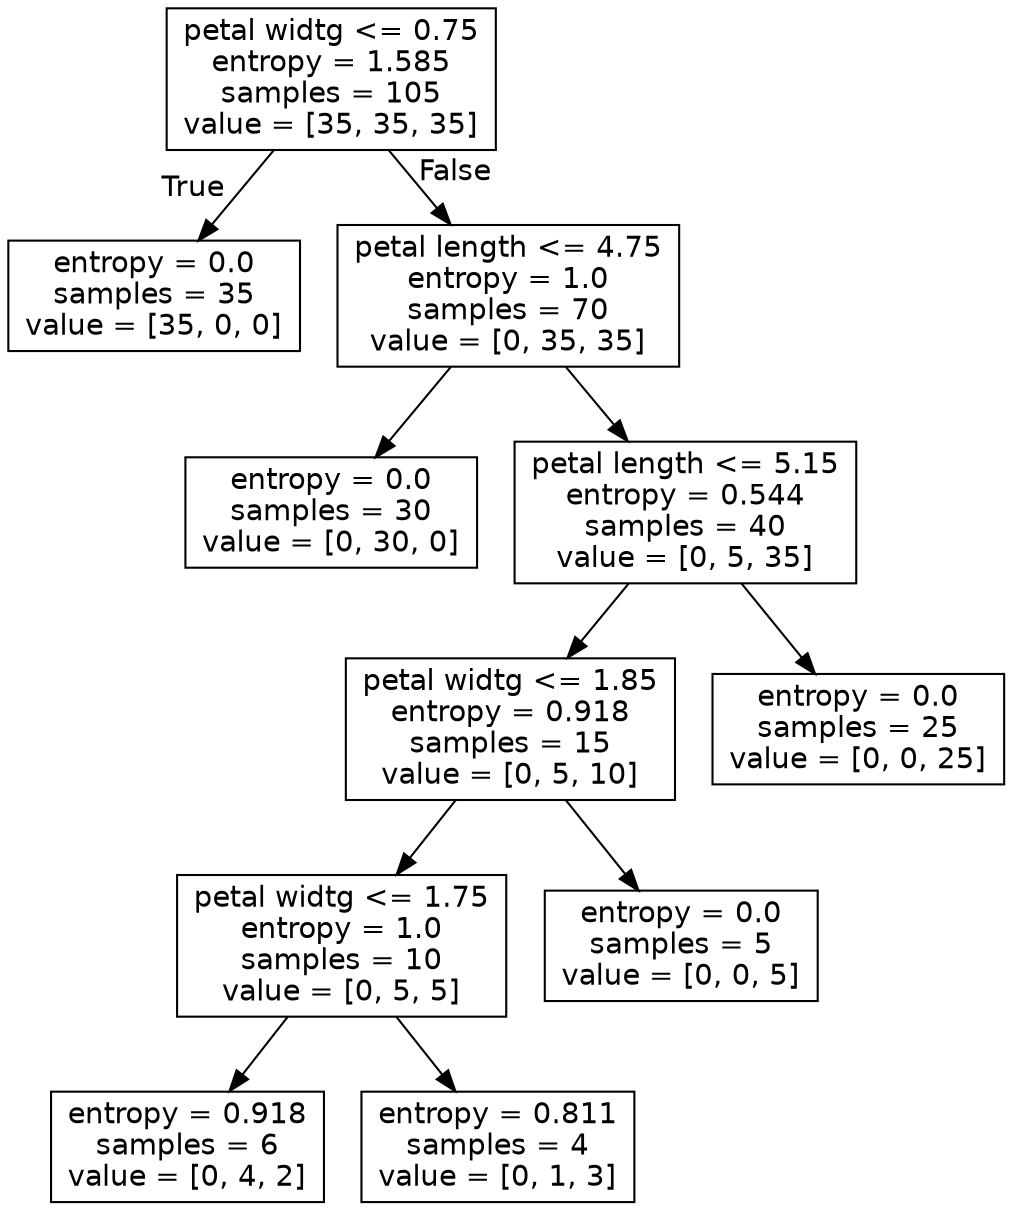 digraph Tree {
node [shape=box, fontname="helvetica"] ;
edge [fontname="helvetica"] ;
0 [label="petal widtg <= 0.75\nentropy = 1.585\nsamples = 105\nvalue = [35, 35, 35]"] ;
1 [label="entropy = 0.0\nsamples = 35\nvalue = [35, 0, 0]"] ;
0 -> 1 [labeldistance=2.5, labelangle=45, headlabel="True"] ;
2 [label="petal length <= 4.75\nentropy = 1.0\nsamples = 70\nvalue = [0, 35, 35]"] ;
0 -> 2 [labeldistance=2.5, labelangle=-45, headlabel="False"] ;
3 [label="entropy = 0.0\nsamples = 30\nvalue = [0, 30, 0]"] ;
2 -> 3 ;
4 [label="petal length <= 5.15\nentropy = 0.544\nsamples = 40\nvalue = [0, 5, 35]"] ;
2 -> 4 ;
5 [label="petal widtg <= 1.85\nentropy = 0.918\nsamples = 15\nvalue = [0, 5, 10]"] ;
4 -> 5 ;
6 [label="petal widtg <= 1.75\nentropy = 1.0\nsamples = 10\nvalue = [0, 5, 5]"] ;
5 -> 6 ;
7 [label="entropy = 0.918\nsamples = 6\nvalue = [0, 4, 2]"] ;
6 -> 7 ;
8 [label="entropy = 0.811\nsamples = 4\nvalue = [0, 1, 3]"] ;
6 -> 8 ;
9 [label="entropy = 0.0\nsamples = 5\nvalue = [0, 0, 5]"] ;
5 -> 9 ;
10 [label="entropy = 0.0\nsamples = 25\nvalue = [0, 0, 25]"] ;
4 -> 10 ;
}